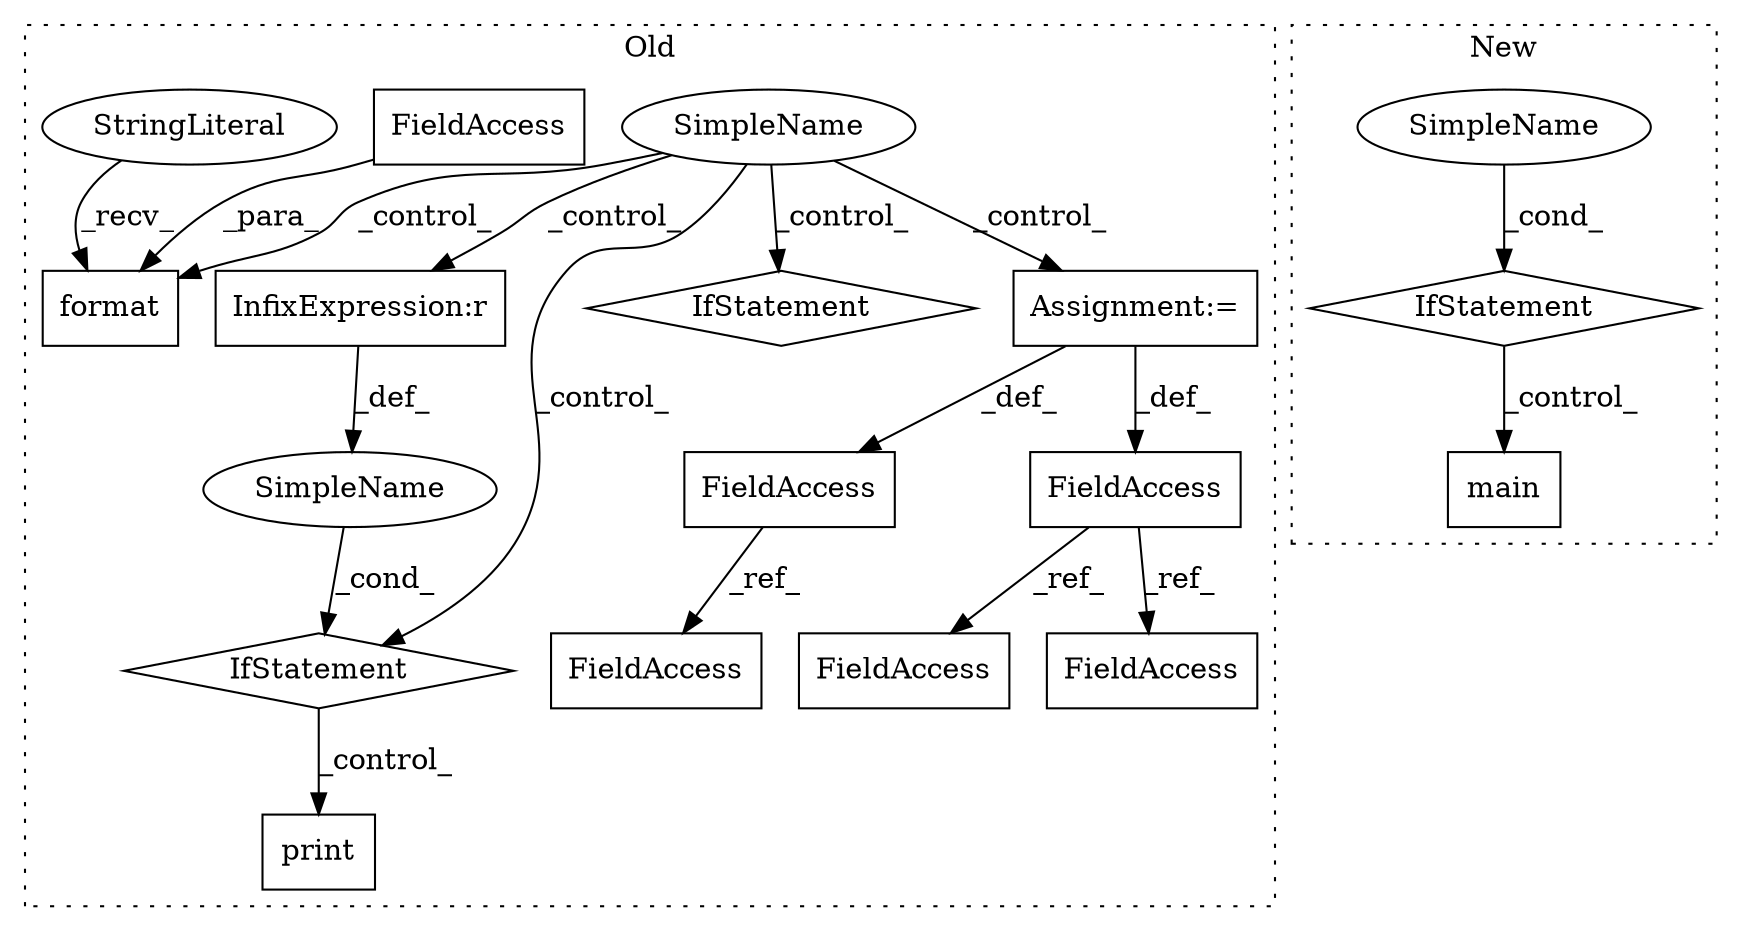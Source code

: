digraph G {
subgraph cluster0 {
1 [label="format" a="32" s="7826,7840" l="7,1" shape="box"];
3 [label="SimpleName" a="42" s="" l="" shape="ellipse"];
4 [label="InfixExpression:r" a="27" s="8731" l="4" shape="box"];
5 [label="FieldAccess" a="22" s="7833" l="7" shape="box"];
6 [label="IfStatement" a="25" s="8720,8741" l="4,2" shape="diamond"];
8 [label="SimpleName" a="42" s="" l="" shape="ellipse"];
9 [label="print" a="32" s="8753,8786" l="6,1" shape="box"];
10 [label="IfStatement" a="25" s="8681" l="28" shape="diamond"];
12 [label="StringLiteral" a="45" s="7749" l="76" shape="ellipse"];
13 [label="Assignment:=" a="7" s="8338" l="56" shape="box"];
14 [label="FieldAccess" a="22" s="8156" l="15" shape="box"];
15 [label="FieldAccess" a="22" s="8492" l="21" shape="box"];
16 [label="FieldAccess" a="22" s="8904" l="21" shape="box"];
17 [label="FieldAccess" a="22" s="8803" l="21" shape="box"];
18 [label="FieldAccess" a="22" s="8544" l="15" shape="box"];
label = "Old";
style="dotted";
}
subgraph cluster1 {
2 [label="main" a="32" s="9366" l="6" shape="box"];
7 [label="IfStatement" a="25" s="9330,9356" l="4,2" shape="diamond"];
11 [label="SimpleName" a="42" s="" l="" shape="ellipse"];
label = "New";
style="dotted";
}
3 -> 4 [label="_control_"];
3 -> 10 [label="_control_"];
3 -> 6 [label="_control_"];
3 -> 1 [label="_control_"];
3 -> 13 [label="_control_"];
4 -> 8 [label="_def_"];
5 -> 1 [label="_para_"];
6 -> 9 [label="_control_"];
7 -> 2 [label="_control_"];
8 -> 6 [label="_cond_"];
11 -> 7 [label="_cond_"];
12 -> 1 [label="_recv_"];
13 -> 14 [label="_def_"];
13 -> 15 [label="_def_"];
14 -> 18 [label="_ref_"];
15 -> 17 [label="_ref_"];
15 -> 16 [label="_ref_"];
}